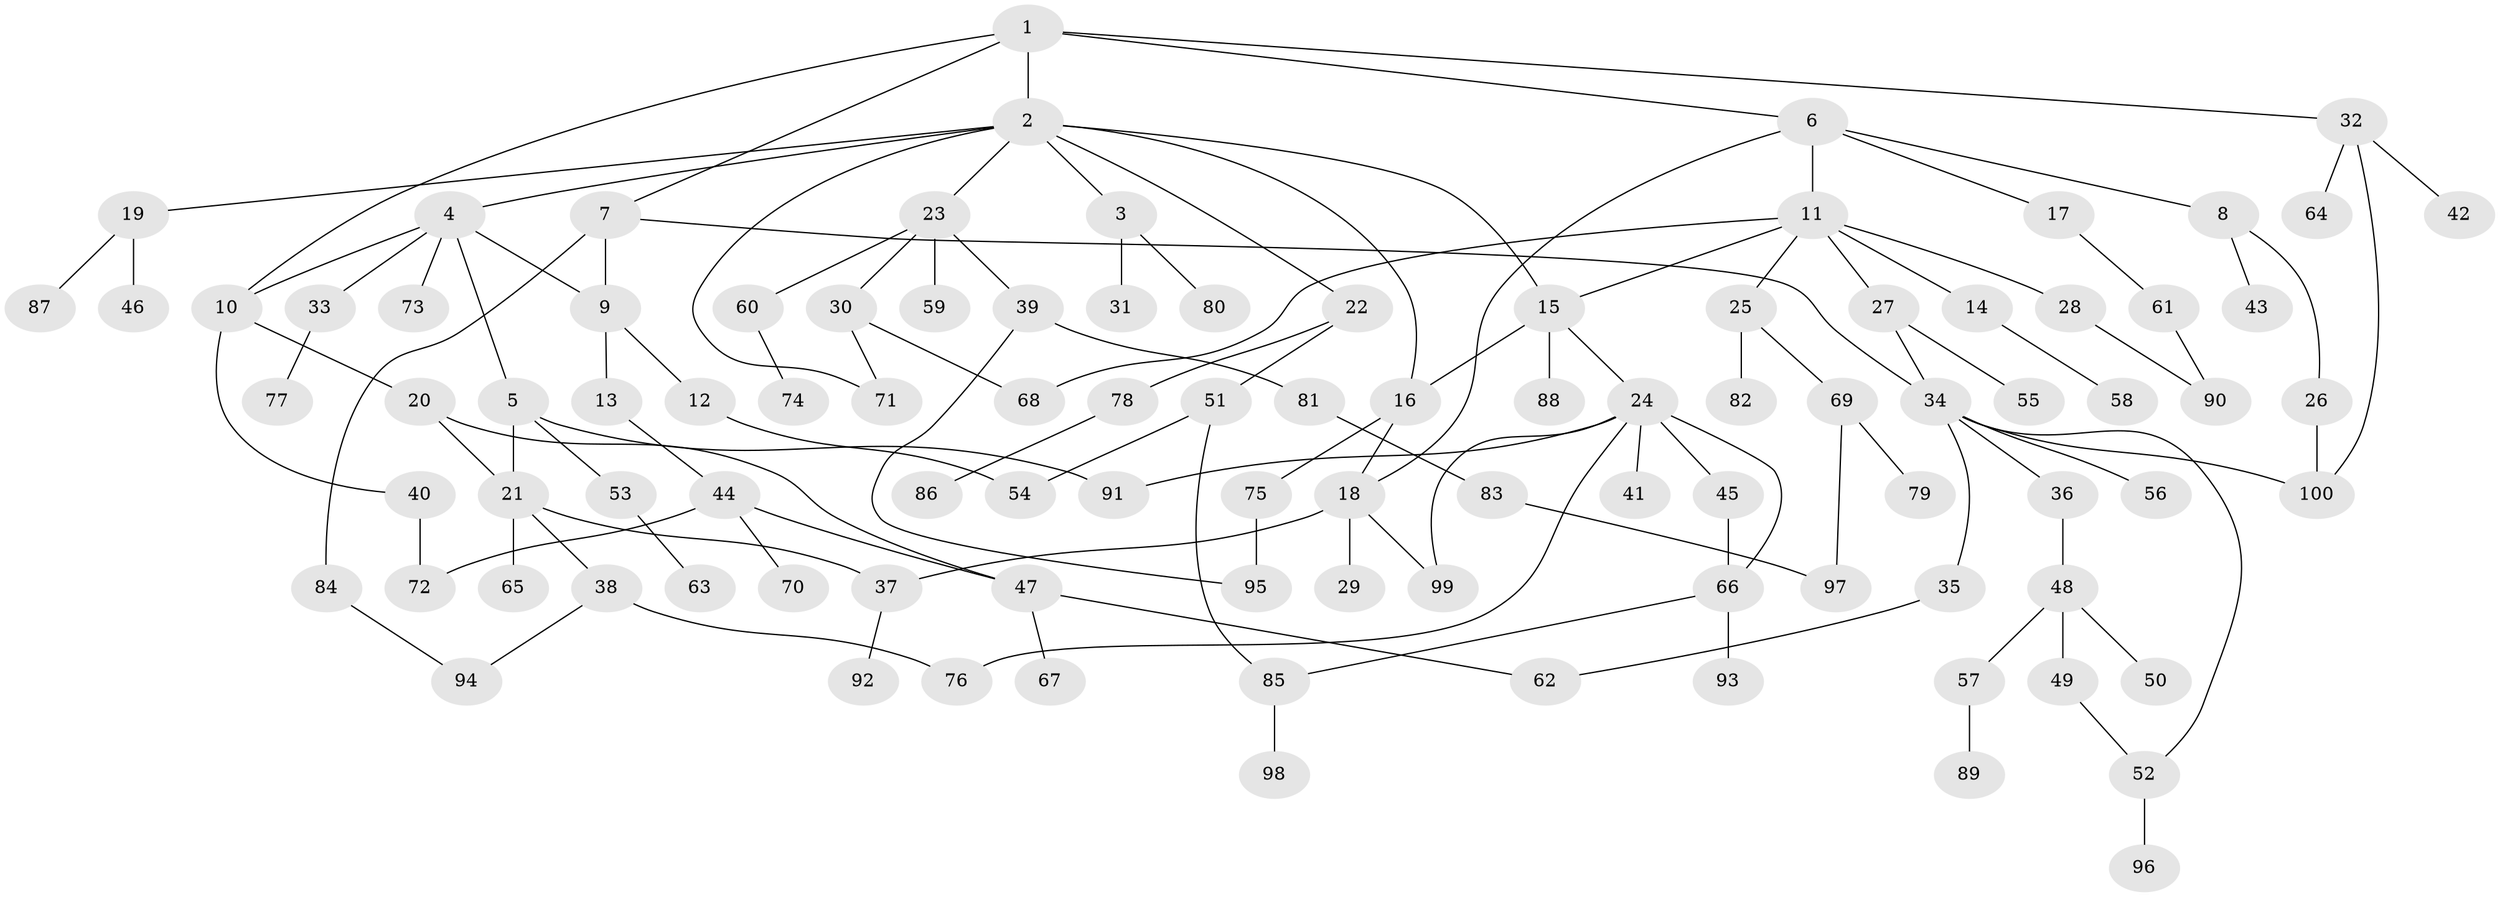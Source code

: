 // Generated by graph-tools (version 1.1) at 2025/54/02/21/25 11:54:43]
// undirected, 100 vertices, 125 edges
graph export_dot {
graph [start="1"]
  node [color=gray90,style=filled];
  1;
  2;
  3;
  4;
  5;
  6;
  7;
  8;
  9;
  10;
  11;
  12;
  13;
  14;
  15;
  16;
  17;
  18;
  19;
  20;
  21;
  22;
  23;
  24;
  25;
  26;
  27;
  28;
  29;
  30;
  31;
  32;
  33;
  34;
  35;
  36;
  37;
  38;
  39;
  40;
  41;
  42;
  43;
  44;
  45;
  46;
  47;
  48;
  49;
  50;
  51;
  52;
  53;
  54;
  55;
  56;
  57;
  58;
  59;
  60;
  61;
  62;
  63;
  64;
  65;
  66;
  67;
  68;
  69;
  70;
  71;
  72;
  73;
  74;
  75;
  76;
  77;
  78;
  79;
  80;
  81;
  82;
  83;
  84;
  85;
  86;
  87;
  88;
  89;
  90;
  91;
  92;
  93;
  94;
  95;
  96;
  97;
  98;
  99;
  100;
  1 -- 2;
  1 -- 6;
  1 -- 7;
  1 -- 32;
  1 -- 10;
  2 -- 3;
  2 -- 4;
  2 -- 15;
  2 -- 19;
  2 -- 22;
  2 -- 23;
  2 -- 16;
  2 -- 71;
  3 -- 31;
  3 -- 80;
  4 -- 5;
  4 -- 10;
  4 -- 33;
  4 -- 73;
  4 -- 9;
  5 -- 53;
  5 -- 91;
  5 -- 21;
  6 -- 8;
  6 -- 11;
  6 -- 17;
  6 -- 18;
  7 -- 9;
  7 -- 34;
  7 -- 84;
  8 -- 26;
  8 -- 43;
  9 -- 12;
  9 -- 13;
  10 -- 20;
  10 -- 40;
  11 -- 14;
  11 -- 25;
  11 -- 27;
  11 -- 28;
  11 -- 68;
  11 -- 15;
  12 -- 54;
  13 -- 44;
  14 -- 58;
  15 -- 16;
  15 -- 24;
  15 -- 88;
  16 -- 75;
  16 -- 18;
  17 -- 61;
  18 -- 29;
  18 -- 37;
  18 -- 99;
  19 -- 46;
  19 -- 87;
  20 -- 21;
  20 -- 47;
  21 -- 38;
  21 -- 65;
  21 -- 37;
  22 -- 51;
  22 -- 78;
  23 -- 30;
  23 -- 39;
  23 -- 59;
  23 -- 60;
  24 -- 41;
  24 -- 45;
  24 -- 66;
  24 -- 99;
  24 -- 91;
  24 -- 76;
  25 -- 69;
  25 -- 82;
  26 -- 100;
  27 -- 55;
  27 -- 34;
  28 -- 90;
  30 -- 71;
  30 -- 68;
  32 -- 42;
  32 -- 64;
  32 -- 100;
  33 -- 77;
  34 -- 35;
  34 -- 36;
  34 -- 56;
  34 -- 52;
  34 -- 100;
  35 -- 62;
  36 -- 48;
  37 -- 92;
  38 -- 76;
  38 -- 94;
  39 -- 81;
  39 -- 95;
  40 -- 72;
  44 -- 70;
  44 -- 72;
  44 -- 47;
  45 -- 66;
  47 -- 62;
  47 -- 67;
  48 -- 49;
  48 -- 50;
  48 -- 57;
  49 -- 52;
  51 -- 54;
  51 -- 85;
  52 -- 96;
  53 -- 63;
  57 -- 89;
  60 -- 74;
  61 -- 90;
  66 -- 85;
  66 -- 93;
  69 -- 79;
  69 -- 97;
  75 -- 95;
  78 -- 86;
  81 -- 83;
  83 -- 97;
  84 -- 94;
  85 -- 98;
}

